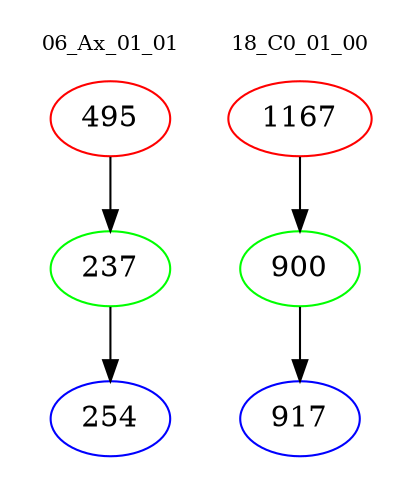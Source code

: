 digraph{
subgraph cluster_0 {
color = white
label = "06_Ax_01_01";
fontsize=10;
T0_495 [label="495", color="red"]
T0_495 -> T0_237 [color="black"]
T0_237 [label="237", color="green"]
T0_237 -> T0_254 [color="black"]
T0_254 [label="254", color="blue"]
}
subgraph cluster_1 {
color = white
label = "18_C0_01_00";
fontsize=10;
T1_1167 [label="1167", color="red"]
T1_1167 -> T1_900 [color="black"]
T1_900 [label="900", color="green"]
T1_900 -> T1_917 [color="black"]
T1_917 [label="917", color="blue"]
}
}
